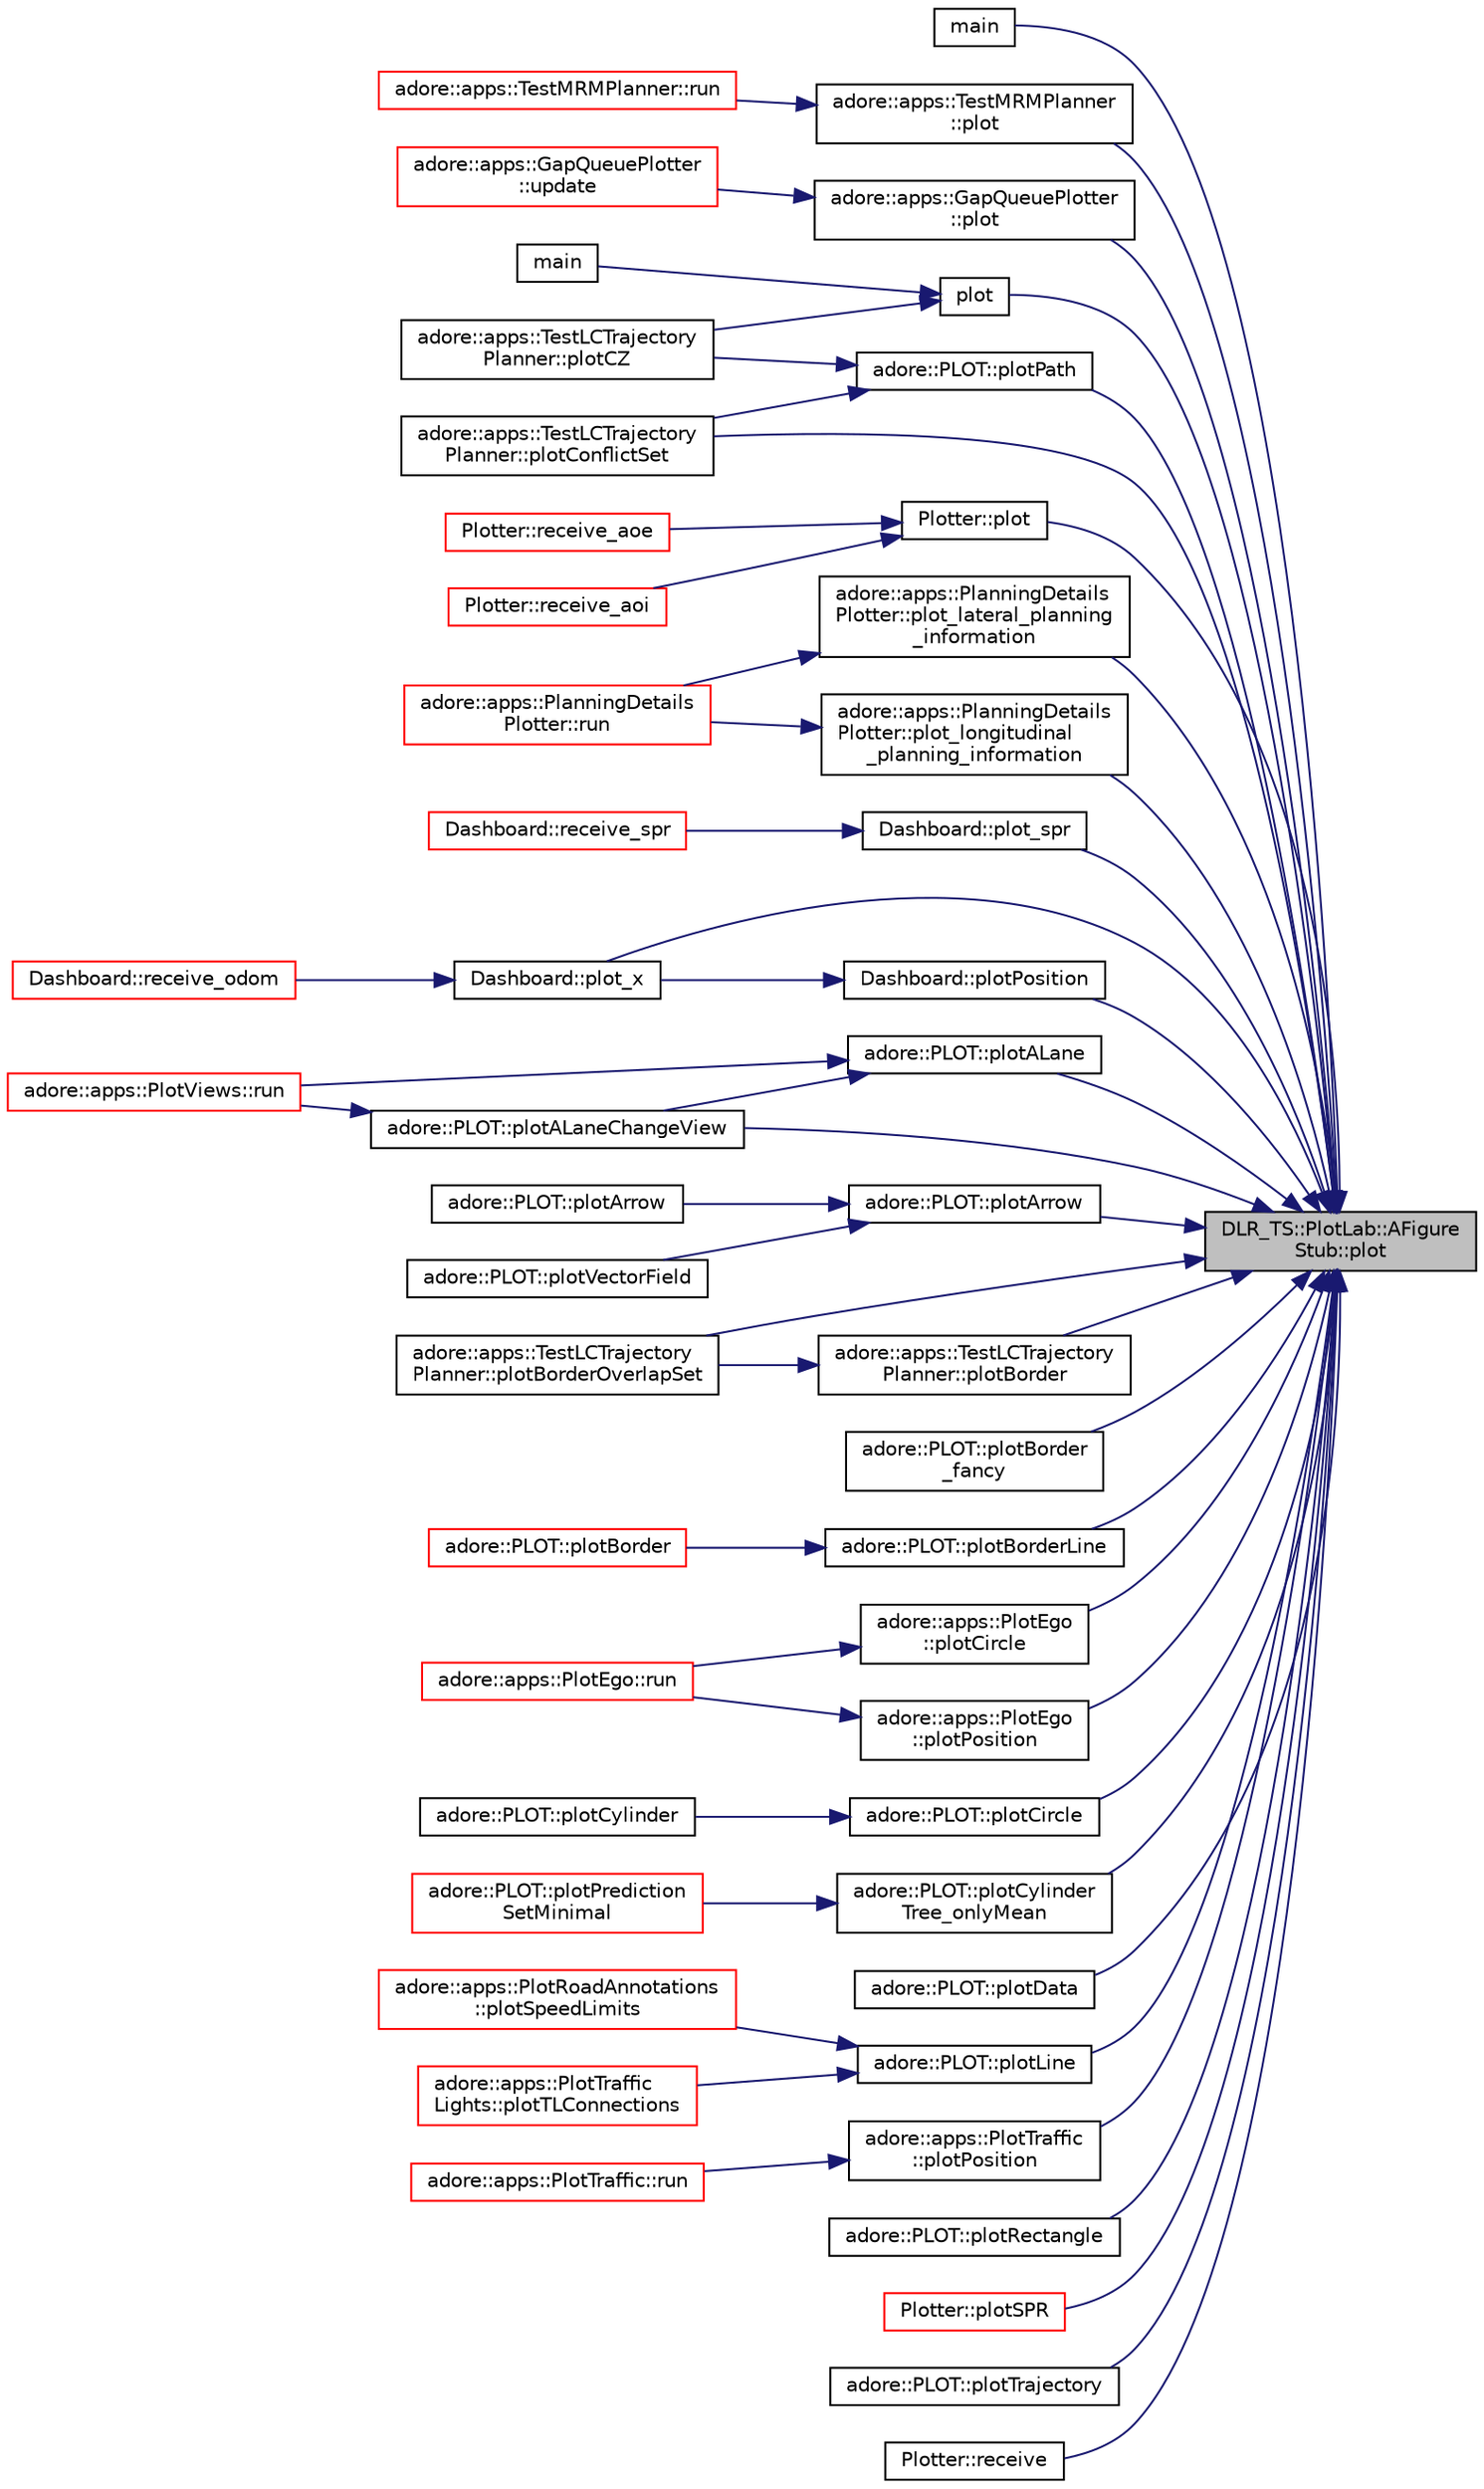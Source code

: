 digraph "DLR_TS::PlotLab::AFigureStub::plot"
{
 // LATEX_PDF_SIZE
  edge [fontname="Helvetica",fontsize="10",labelfontname="Helvetica",labelfontsize="10"];
  node [fontname="Helvetica",fontsize="10",shape=record];
  rankdir="RL";
  Node1 [label="DLR_TS::PlotLab::AFigure\lStub::plot",height=0.2,width=0.4,color="black", fillcolor="grey75", style="filled", fontcolor="black",tooltip=" "];
  Node1 -> Node2 [dir="back",color="midnightblue",fontsize="10",style="solid",fontname="Helvetica"];
  Node2 [label="main",height=0.2,width=0.4,color="black", fillcolor="white", style="filled",URL="$test__trajectory__planner__node_8cpp.html#a3c04138a5bfe5d72780bb7e82a18e627",tooltip=" "];
  Node1 -> Node3 [dir="back",color="midnightblue",fontsize="10",style="solid",fontname="Helvetica"];
  Node3 [label="adore::apps::TestMRMPlanner\l::plot",height=0.2,width=0.4,color="black", fillcolor="white", style="filled",URL="$classadore_1_1apps_1_1TestMRMPlanner.html#a0431afba1db204ea64409e7c93e0c4d9",tooltip=" "];
  Node3 -> Node4 [dir="back",color="midnightblue",fontsize="10",style="solid",fontname="Helvetica"];
  Node4 [label="adore::apps::TestMRMPlanner::run",height=0.2,width=0.4,color="red", fillcolor="white", style="filled",URL="$classadore_1_1apps_1_1TestMRMPlanner.html#aa437a755996db26933e8c1b63576fff7",tooltip="update function of the trajectory planner"];
  Node1 -> Node6 [dir="back",color="midnightblue",fontsize="10",style="solid",fontname="Helvetica"];
  Node6 [label="adore::apps::GapQueuePlotter\l::plot",height=0.2,width=0.4,color="black", fillcolor="white", style="filled",URL="$classadore_1_1apps_1_1GapQueuePlotter.html#a3ad11f0753d9d1322d883a33c8760bd7",tooltip=" "];
  Node6 -> Node7 [dir="back",color="midnightblue",fontsize="10",style="solid",fontname="Helvetica"];
  Node7 [label="adore::apps::GapQueuePlotter\l::update",height=0.2,width=0.4,color="red", fillcolor="white", style="filled",URL="$classadore_1_1apps_1_1GapQueuePlotter.html#a83590532de3df22436336313ee818f11",tooltip=" "];
  Node1 -> Node10 [dir="back",color="midnightblue",fontsize="10",style="solid",fontname="Helvetica"];
  Node10 [label="plot",height=0.2,width=0.4,color="black", fillcolor="white", style="filled",URL="$test__lc__trajectory__planner__node_8cpp.html#a4271d2f26204b949d52317d5ed9f2887",tooltip=" "];
  Node10 -> Node11 [dir="back",color="midnightblue",fontsize="10",style="solid",fontname="Helvetica"];
  Node11 [label="main",height=0.2,width=0.4,color="black", fillcolor="white", style="filled",URL="$test__lc__trajectory__planner__node_8cpp.html#a3c04138a5bfe5d72780bb7e82a18e627",tooltip=" "];
  Node10 -> Node12 [dir="back",color="midnightblue",fontsize="10",style="solid",fontname="Helvetica"];
  Node12 [label="adore::apps::TestLCTrajectory\lPlanner::plotCZ",height=0.2,width=0.4,color="black", fillcolor="white", style="filled",URL="$classadore_1_1apps_1_1TestLCTrajectoryPlanner.html#a009d63a8cbbef7168d170df02c69d34d",tooltip=" "];
  Node1 -> Node13 [dir="back",color="midnightblue",fontsize="10",style="solid",fontname="Helvetica"];
  Node13 [label="Plotter::plot",height=0.2,width=0.4,color="black", fillcolor="white", style="filled",URL="$classPlotter.html#ae8f8c8b886c2346ce75ab5d9485a8e47",tooltip=" "];
  Node13 -> Node14 [dir="back",color="midnightblue",fontsize="10",style="solid",fontname="Helvetica"];
  Node14 [label="Plotter::receive_aoe",height=0.2,width=0.4,color="red", fillcolor="white", style="filled",URL="$classPlotter.html#a7f8fec1b1f38191fa304341eef884f80",tooltip=" "];
  Node13 -> Node16 [dir="back",color="midnightblue",fontsize="10",style="solid",fontname="Helvetica"];
  Node16 [label="Plotter::receive_aoi",height=0.2,width=0.4,color="red", fillcolor="white", style="filled",URL="$classPlotter.html#a20eef5011ae499bbd488ea04c2aa93c2",tooltip=" "];
  Node1 -> Node17 [dir="back",color="midnightblue",fontsize="10",style="solid",fontname="Helvetica"];
  Node17 [label="adore::apps::PlanningDetails\lPlotter::plot_lateral_planning\l_information",height=0.2,width=0.4,color="black", fillcolor="white", style="filled",URL="$classadore_1_1apps_1_1PlanningDetailsPlotter.html#aa676ba23e557181b67ff4f7b0a6b7b02",tooltip=" "];
  Node17 -> Node18 [dir="back",color="midnightblue",fontsize="10",style="solid",fontname="Helvetica"];
  Node18 [label="adore::apps::PlanningDetails\lPlotter::run",height=0.2,width=0.4,color="red", fillcolor="white", style="filled",URL="$classadore_1_1apps_1_1PlanningDetailsPlotter.html#a1f306cc684b4b6ba77653e131c9664a6",tooltip=" "];
  Node1 -> Node21 [dir="back",color="midnightblue",fontsize="10",style="solid",fontname="Helvetica"];
  Node21 [label="adore::apps::PlanningDetails\lPlotter::plot_longitudinal\l_planning_information",height=0.2,width=0.4,color="black", fillcolor="white", style="filled",URL="$classadore_1_1apps_1_1PlanningDetailsPlotter.html#ac225b1a93fca9e19960ec120a2679138",tooltip=" "];
  Node21 -> Node18 [dir="back",color="midnightblue",fontsize="10",style="solid",fontname="Helvetica"];
  Node1 -> Node22 [dir="back",color="midnightblue",fontsize="10",style="solid",fontname="Helvetica"];
  Node22 [label="Dashboard::plot_spr",height=0.2,width=0.4,color="black", fillcolor="white", style="filled",URL="$classDashboard.html#a706267b562854b57076eefada411205f",tooltip=" "];
  Node22 -> Node23 [dir="back",color="midnightblue",fontsize="10",style="solid",fontname="Helvetica"];
  Node23 [label="Dashboard::receive_spr",height=0.2,width=0.4,color="red", fillcolor="white", style="filled",URL="$classDashboard.html#aa255608d58054f68cf8370f12de688bd",tooltip=" "];
  Node1 -> Node25 [dir="back",color="midnightblue",fontsize="10",style="solid",fontname="Helvetica"];
  Node25 [label="Dashboard::plot_x",height=0.2,width=0.4,color="black", fillcolor="white", style="filled",URL="$classDashboard.html#a809cd76a08281e6206d53a226463e663",tooltip=" "];
  Node25 -> Node26 [dir="back",color="midnightblue",fontsize="10",style="solid",fontname="Helvetica"];
  Node26 [label="Dashboard::receive_odom",height=0.2,width=0.4,color="red", fillcolor="white", style="filled",URL="$classDashboard.html#aa5ec1adc6b9b6530344249bc049792e5",tooltip=" "];
  Node1 -> Node27 [dir="back",color="midnightblue",fontsize="10",style="solid",fontname="Helvetica"];
  Node27 [label="adore::PLOT::plotALane",height=0.2,width=0.4,color="black", fillcolor="white", style="filled",URL="$namespaceadore_1_1PLOT.html#a80354490aefe850ffc495623d663d3ce",tooltip=" "];
  Node27 -> Node28 [dir="back",color="midnightblue",fontsize="10",style="solid",fontname="Helvetica"];
  Node28 [label="adore::PLOT::plotALaneChangeView",height=0.2,width=0.4,color="black", fillcolor="white", style="filled",URL="$namespaceadore_1_1PLOT.html#a858101598db90a3b6ea51e36e24896c2",tooltip=" "];
  Node28 -> Node29 [dir="back",color="midnightblue",fontsize="10",style="solid",fontname="Helvetica"];
  Node29 [label="adore::apps::PlotViews::run",height=0.2,width=0.4,color="red", fillcolor="white", style="filled",URL="$classadore_1_1apps_1_1PlotViews.html#ade792711bc6fe29fe77550b0577ac51b",tooltip=" "];
  Node27 -> Node29 [dir="back",color="midnightblue",fontsize="10",style="solid",fontname="Helvetica"];
  Node1 -> Node28 [dir="back",color="midnightblue",fontsize="10",style="solid",fontname="Helvetica"];
  Node1 -> Node32 [dir="back",color="midnightblue",fontsize="10",style="solid",fontname="Helvetica"];
  Node32 [label="adore::PLOT::plotArrow",height=0.2,width=0.4,color="black", fillcolor="white", style="filled",URL="$namespaceadore_1_1PLOT.html#a192ca1b413ee8eb6ba81e694c2013c87",tooltip=" "];
  Node32 -> Node33 [dir="back",color="midnightblue",fontsize="10",style="solid",fontname="Helvetica"];
  Node33 [label="adore::PLOT::plotArrow",height=0.2,width=0.4,color="black", fillcolor="white", style="filled",URL="$namespaceadore_1_1PLOT.html#a0eb6eb08d7d2d214203a1c1d3e7259df",tooltip=" "];
  Node32 -> Node34 [dir="back",color="midnightblue",fontsize="10",style="solid",fontname="Helvetica"];
  Node34 [label="adore::PLOT::plotVectorField",height=0.2,width=0.4,color="black", fillcolor="white", style="filled",URL="$namespaceadore_1_1PLOT.html#a12df6cebddeb4ffbe58e9cefbfc8a3c4",tooltip=" "];
  Node1 -> Node35 [dir="back",color="midnightblue",fontsize="10",style="solid",fontname="Helvetica"];
  Node35 [label="adore::apps::TestLCTrajectory\lPlanner::plotBorder",height=0.2,width=0.4,color="black", fillcolor="white", style="filled",URL="$classadore_1_1apps_1_1TestLCTrajectoryPlanner.html#ab5614f86d444be7fc280aff63bde2c5b",tooltip=" "];
  Node35 -> Node36 [dir="back",color="midnightblue",fontsize="10",style="solid",fontname="Helvetica"];
  Node36 [label="adore::apps::TestLCTrajectory\lPlanner::plotBorderOverlapSet",height=0.2,width=0.4,color="black", fillcolor="white", style="filled",URL="$classadore_1_1apps_1_1TestLCTrajectoryPlanner.html#af05d2638fef292a04fe4d9265e9c791f",tooltip=" "];
  Node1 -> Node37 [dir="back",color="midnightblue",fontsize="10",style="solid",fontname="Helvetica"];
  Node37 [label="adore::PLOT::plotBorder\l_fancy",height=0.2,width=0.4,color="black", fillcolor="white", style="filled",URL="$namespaceadore_1_1PLOT.html#a0c82a93ad086fd2da386e5d0dcdd23d3",tooltip="plots a border object, including left neighbor if !=0 into figure object"];
  Node1 -> Node38 [dir="back",color="midnightblue",fontsize="10",style="solid",fontname="Helvetica"];
  Node38 [label="adore::PLOT::plotBorderLine",height=0.2,width=0.4,color="black", fillcolor="white", style="filled",URL="$namespaceadore_1_1PLOT.html#a3eef67b932118400091cf5fc1de87d5d",tooltip=" "];
  Node38 -> Node39 [dir="back",color="midnightblue",fontsize="10",style="solid",fontname="Helvetica"];
  Node39 [label="adore::PLOT::plotBorder",height=0.2,width=0.4,color="red", fillcolor="white", style="filled",URL="$namespaceadore_1_1PLOT.html#ac157afb98167a75b689e6ef5af6c2b71",tooltip=" "];
  Node1 -> Node36 [dir="back",color="midnightblue",fontsize="10",style="solid",fontname="Helvetica"];
  Node1 -> Node51 [dir="back",color="midnightblue",fontsize="10",style="solid",fontname="Helvetica"];
  Node51 [label="adore::apps::PlotEgo\l::plotCircle",height=0.2,width=0.4,color="black", fillcolor="white", style="filled",URL="$classadore_1_1apps_1_1PlotEgo.html#a6029920ca2a9af0e2c8594313f7757a8",tooltip=" "];
  Node51 -> Node52 [dir="back",color="midnightblue",fontsize="10",style="solid",fontname="Helvetica"];
  Node52 [label="adore::apps::PlotEgo::run",height=0.2,width=0.4,color="red", fillcolor="white", style="filled",URL="$classadore_1_1apps_1_1PlotEgo.html#a9694e6cb6541efadc64fc8bf146168f7",tooltip=" "];
  Node1 -> Node55 [dir="back",color="midnightblue",fontsize="10",style="solid",fontname="Helvetica"];
  Node55 [label="adore::PLOT::plotCircle",height=0.2,width=0.4,color="black", fillcolor="white", style="filled",URL="$namespaceadore_1_1PLOT.html#a3b7a0d12bf0fea66a92420cb5cb86dc5",tooltip=" "];
  Node55 -> Node56 [dir="back",color="midnightblue",fontsize="10",style="solid",fontname="Helvetica"];
  Node56 [label="adore::PLOT::plotCylinder",height=0.2,width=0.4,color="black", fillcolor="white", style="filled",URL="$namespaceadore_1_1PLOT.html#ac06fa1894b3bf9900c638d5b21beac39",tooltip=" "];
  Node1 -> Node57 [dir="back",color="midnightblue",fontsize="10",style="solid",fontname="Helvetica"];
  Node57 [label="adore::apps::TestLCTrajectory\lPlanner::plotConflictSet",height=0.2,width=0.4,color="black", fillcolor="white", style="filled",URL="$classadore_1_1apps_1_1TestLCTrajectoryPlanner.html#a364f82eba5a19cd4bfeb95f7fd29cd7e",tooltip=" "];
  Node1 -> Node58 [dir="back",color="midnightblue",fontsize="10",style="solid",fontname="Helvetica"];
  Node58 [label="adore::PLOT::plotCylinder\lTree_onlyMean",height=0.2,width=0.4,color="black", fillcolor="white", style="filled",URL="$namespaceadore_1_1PLOT.html#a16f5d9d5b5f04b06a75f27d70260bc64",tooltip=" "];
  Node58 -> Node59 [dir="back",color="midnightblue",fontsize="10",style="solid",fontname="Helvetica"];
  Node59 [label="adore::PLOT::plotPrediction\lSetMinimal",height=0.2,width=0.4,color="red", fillcolor="white", style="filled",URL="$namespaceadore_1_1PLOT.html#ac27f18c7e00c6311a34b485e52cc699d",tooltip=" "];
  Node1 -> Node63 [dir="back",color="midnightblue",fontsize="10",style="solid",fontname="Helvetica"];
  Node63 [label="adore::PLOT::plotData",height=0.2,width=0.4,color="black", fillcolor="white", style="filled",URL="$namespaceadore_1_1PLOT.html#a4c9444d1a63c9729bf7f372918222e73",tooltip=" "];
  Node1 -> Node64 [dir="back",color="midnightblue",fontsize="10",style="solid",fontname="Helvetica"];
  Node64 [label="adore::PLOT::plotLine",height=0.2,width=0.4,color="black", fillcolor="white", style="filled",URL="$namespaceadore_1_1PLOT.html#ace7bb787808bead40f2faca321cc1d4a",tooltip=" "];
  Node64 -> Node65 [dir="back",color="midnightblue",fontsize="10",style="solid",fontname="Helvetica"];
  Node65 [label="adore::apps::PlotRoadAnnotations\l::plotSpeedLimits",height=0.2,width=0.4,color="red", fillcolor="white", style="filled",URL="$classadore_1_1apps_1_1PlotRoadAnnotations.html#a2feaba59c4d910d47301a5737a81e054",tooltip=" "];
  Node64 -> Node69 [dir="back",color="midnightblue",fontsize="10",style="solid",fontname="Helvetica"];
  Node69 [label="adore::apps::PlotTraffic\lLights::plotTLConnections",height=0.2,width=0.4,color="red", fillcolor="white", style="filled",URL="$classadore_1_1apps_1_1PlotTrafficLights.html#a5a847f40f3b094984863dd28f1d49a79",tooltip=" "];
  Node1 -> Node73 [dir="back",color="midnightblue",fontsize="10",style="solid",fontname="Helvetica"];
  Node73 [label="adore::PLOT::plotPath",height=0.2,width=0.4,color="black", fillcolor="white", style="filled",URL="$namespaceadore_1_1PLOT.html#ae57d46be7acb0606dd77454e29cdbd93",tooltip=" "];
  Node73 -> Node57 [dir="back",color="midnightblue",fontsize="10",style="solid",fontname="Helvetica"];
  Node73 -> Node12 [dir="back",color="midnightblue",fontsize="10",style="solid",fontname="Helvetica"];
  Node1 -> Node74 [dir="back",color="midnightblue",fontsize="10",style="solid",fontname="Helvetica"];
  Node74 [label="adore::apps::PlotEgo\l::plotPosition",height=0.2,width=0.4,color="black", fillcolor="white", style="filled",URL="$classadore_1_1apps_1_1PlotEgo.html#ad0544404c555bd4d8439522667b15523",tooltip="plotting a vehicle"];
  Node74 -> Node52 [dir="back",color="midnightblue",fontsize="10",style="solid",fontname="Helvetica"];
  Node1 -> Node75 [dir="back",color="midnightblue",fontsize="10",style="solid",fontname="Helvetica"];
  Node75 [label="Dashboard::plotPosition",height=0.2,width=0.4,color="black", fillcolor="white", style="filled",URL="$classDashboard.html#a819293b9e5a583b09b931405f46e5db5",tooltip="plotting a vehicle"];
  Node75 -> Node25 [dir="back",color="midnightblue",fontsize="10",style="solid",fontname="Helvetica"];
  Node1 -> Node76 [dir="back",color="midnightblue",fontsize="10",style="solid",fontname="Helvetica"];
  Node76 [label="adore::apps::PlotTraffic\l::plotPosition",height=0.2,width=0.4,color="black", fillcolor="white", style="filled",URL="$classadore_1_1apps_1_1PlotTraffic.html#a53b66f46710a20ffa4e7864fec56056f",tooltip="plotting a vehicle"];
  Node76 -> Node77 [dir="back",color="midnightblue",fontsize="10",style="solid",fontname="Helvetica"];
  Node77 [label="adore::apps::PlotTraffic::run",height=0.2,width=0.4,color="red", fillcolor="white", style="filled",URL="$classadore_1_1apps_1_1PlotTraffic.html#aec99fb7149647aefa619ecf979c2fb66",tooltip=" "];
  Node1 -> Node80 [dir="back",color="midnightblue",fontsize="10",style="solid",fontname="Helvetica"];
  Node80 [label="adore::PLOT::plotRectangle",height=0.2,width=0.4,color="black", fillcolor="white", style="filled",URL="$namespaceadore_1_1PLOT.html#a74b6d10d76c82eda1dd2869527320e9c",tooltip=" "];
  Node1 -> Node81 [dir="back",color="midnightblue",fontsize="10",style="solid",fontname="Helvetica"];
  Node81 [label="Plotter::plotSPR",height=0.2,width=0.4,color="red", fillcolor="white", style="filled",URL="$classPlotter.html#ad410199b48fb1577f5e8169d53321534",tooltip=" "];
  Node1 -> Node85 [dir="back",color="midnightblue",fontsize="10",style="solid",fontname="Helvetica"];
  Node85 [label="adore::PLOT::plotTrajectory",height=0.2,width=0.4,color="black", fillcolor="white", style="filled",URL="$namespaceadore_1_1PLOT.html#abc99cd02175a9145ca42af927b78b578",tooltip=" "];
  Node1 -> Node86 [dir="back",color="midnightblue",fontsize="10",style="solid",fontname="Helvetica"];
  Node86 [label="Plotter::receive",height=0.2,width=0.4,color="black", fillcolor="white", style="filled",URL="$classPlotter.html#a98b2b4f7d6260513719ae18705af3c8c",tooltip=" "];
}
